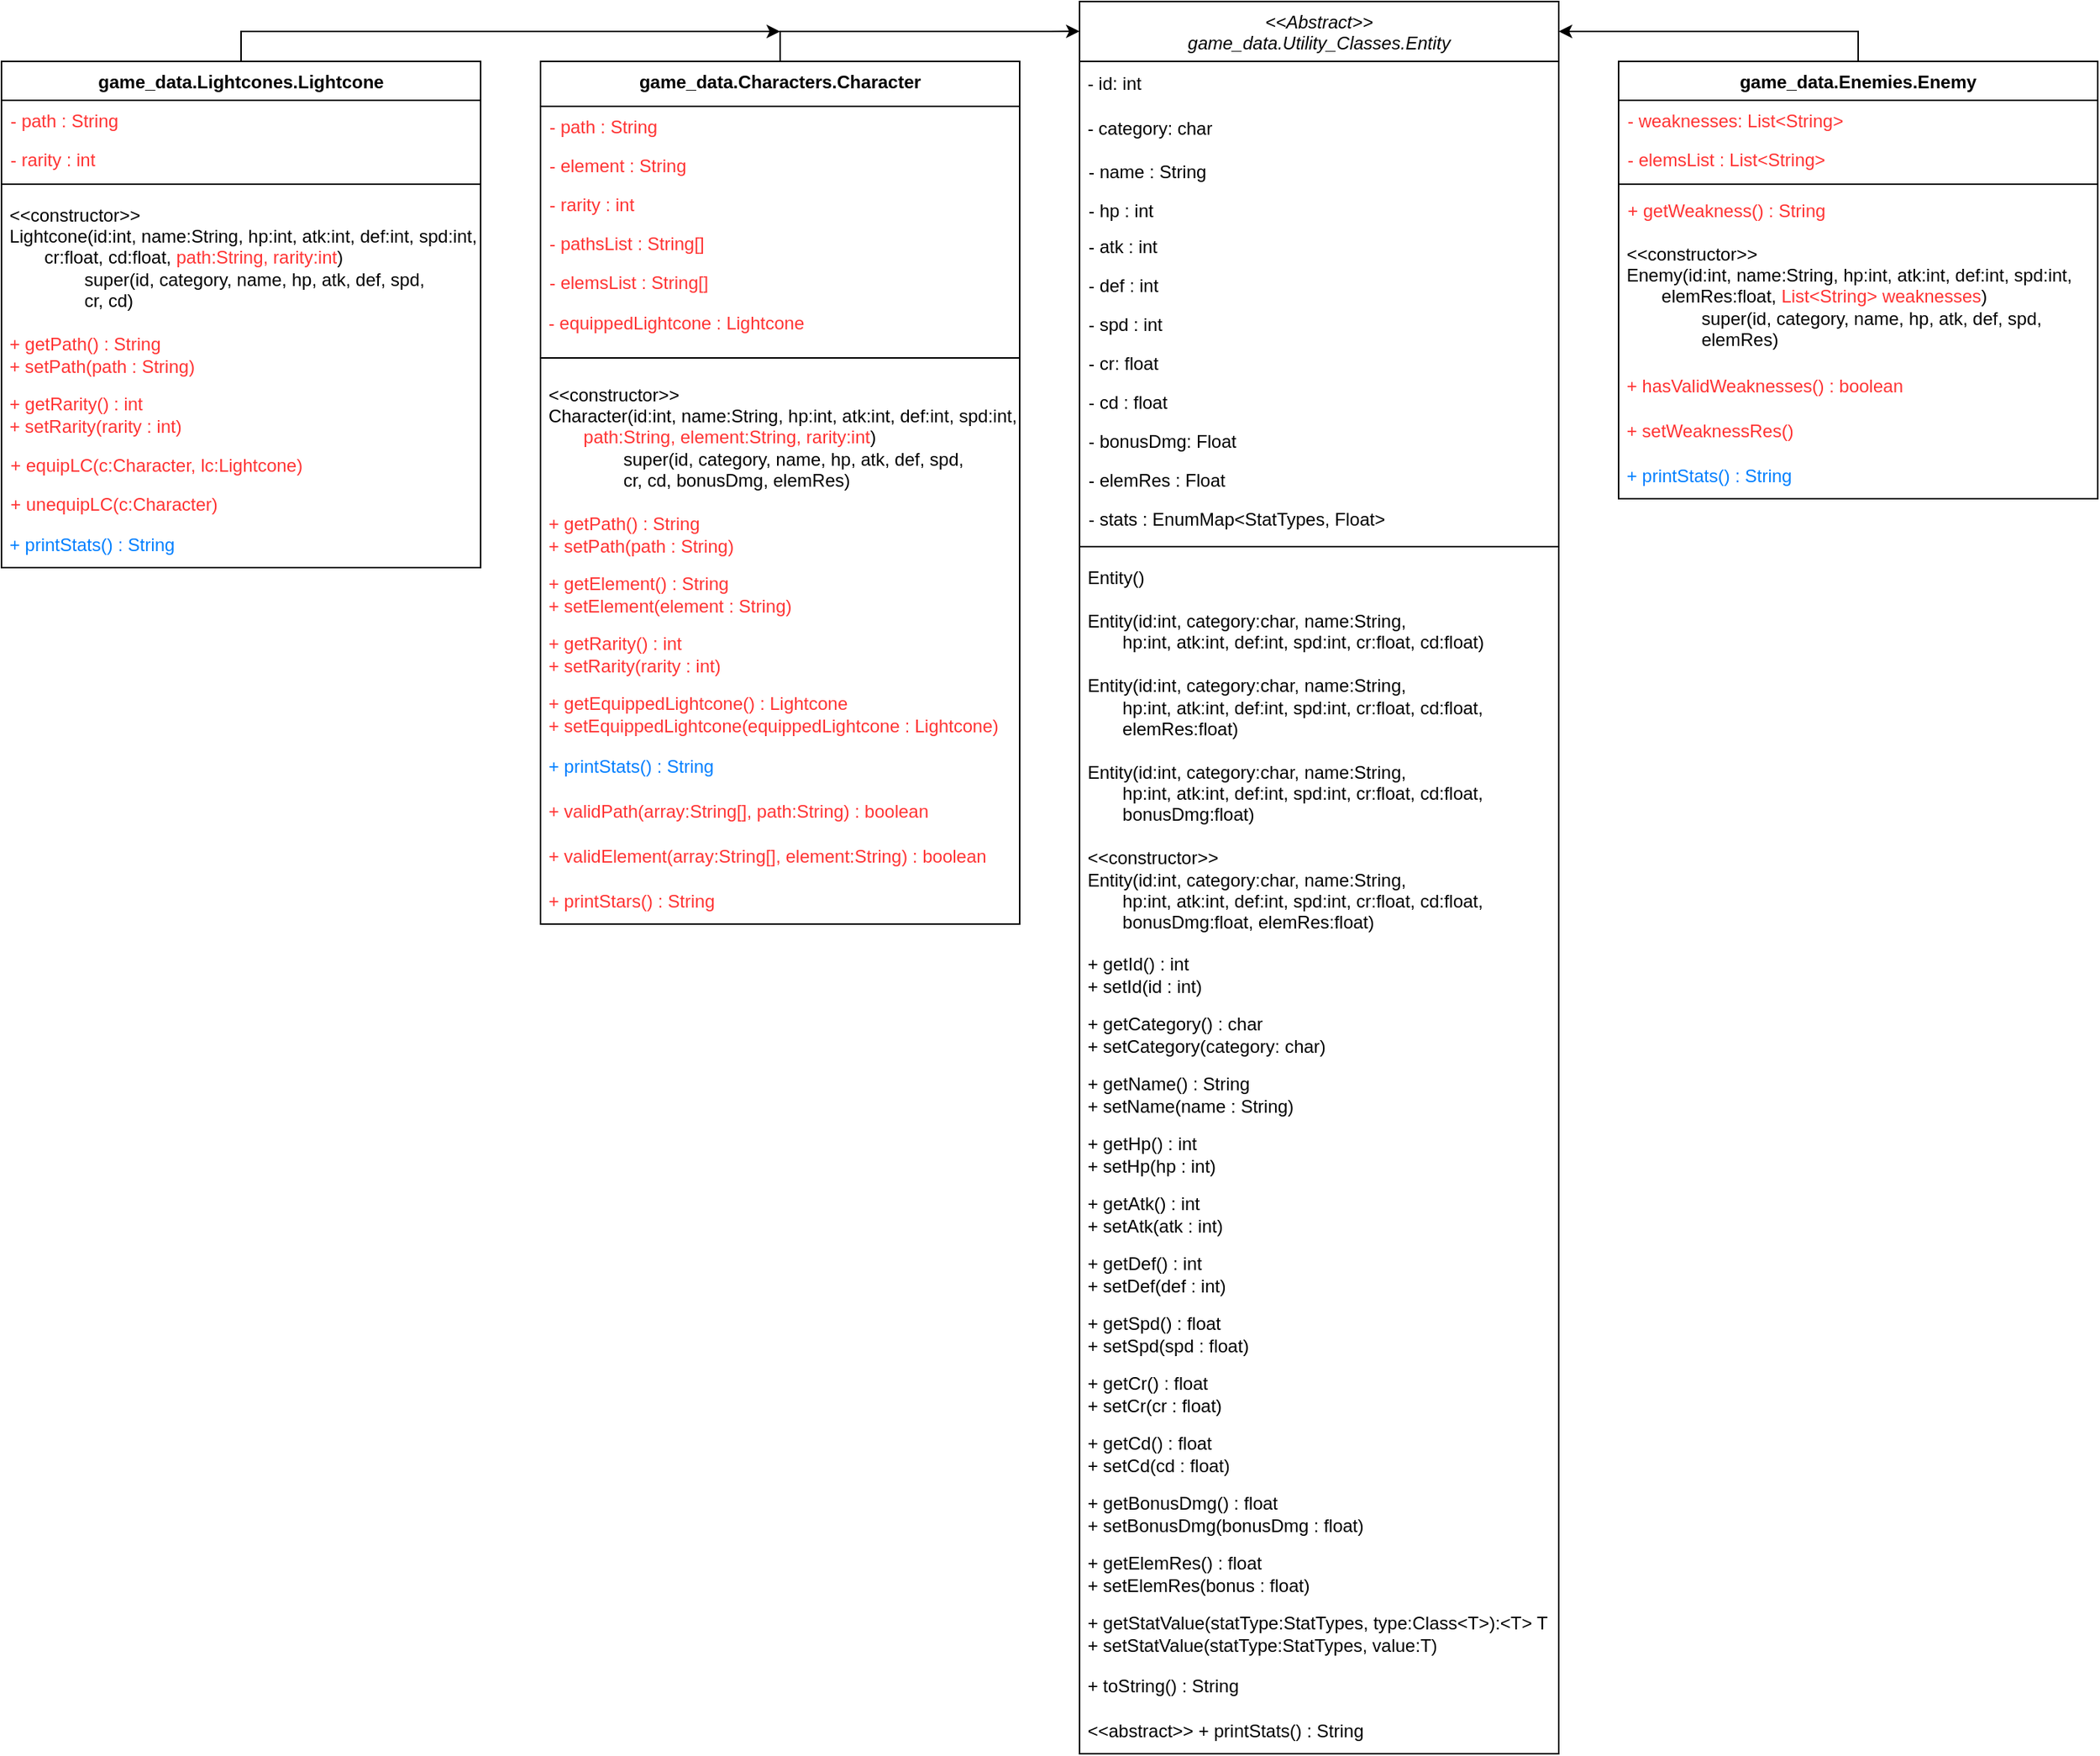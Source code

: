 <mxfile version="26.2.15">
  <diagram id="C5RBs43oDa-KdzZeNtuy" name="Page-1">
    <mxGraphModel dx="2040" dy="730" grid="1" gridSize="10" guides="1" tooltips="1" connect="1" arrows="1" fold="1" page="1" pageScale="1" pageWidth="827" pageHeight="1169" math="0" shadow="0">
      <root>
        <mxCell id="WIyWlLk6GJQsqaUBKTNV-0" />
        <mxCell id="WIyWlLk6GJQsqaUBKTNV-1" parent="WIyWlLk6GJQsqaUBKTNV-0" />
        <mxCell id="zkfFHV4jXpPFQw0GAbJ--0" value="game_data.Characters.Character" style="swimlane;fontStyle=1;align=center;verticalAlign=top;childLayout=stackLayout;horizontal=1;startSize=30;horizontalStack=0;resizeParent=1;resizeLast=0;collapsible=1;marginBottom=0;rounded=0;shadow=0;strokeWidth=1;" parent="WIyWlLk6GJQsqaUBKTNV-1" vertex="1">
          <mxGeometry x="-400" y="60" width="320" height="576" as="geometry">
            <mxRectangle x="80" y="80" width="160" height="26" as="alternateBounds" />
          </mxGeometry>
        </mxCell>
        <mxCell id="zkfFHV4jXpPFQw0GAbJ--2" value="- path : String" style="text;align=left;verticalAlign=top;spacingLeft=4;spacingRight=4;overflow=hidden;rotatable=0;points=[[0,0.5],[1,0.5]];portConstraint=eastwest;rounded=0;shadow=0;html=0;fontColor=#FF3333;" parent="zkfFHV4jXpPFQw0GAbJ--0" vertex="1">
          <mxGeometry y="30" width="320" height="26" as="geometry" />
        </mxCell>
        <mxCell id="zkfFHV4jXpPFQw0GAbJ--3" value="- element : String" style="text;align=left;verticalAlign=top;spacingLeft=4;spacingRight=4;overflow=hidden;rotatable=0;points=[[0,0.5],[1,0.5]];portConstraint=eastwest;rounded=0;shadow=0;html=0;fontColor=#FF3333;" parent="zkfFHV4jXpPFQw0GAbJ--0" vertex="1">
          <mxGeometry y="56" width="320" height="26" as="geometry" />
        </mxCell>
        <mxCell id="rIrFQD8up49Q17pc6L1P-37" value="- rarity : int" style="text;align=left;verticalAlign=top;spacingLeft=4;spacingRight=4;overflow=hidden;rotatable=0;points=[[0,0.5],[1,0.5]];portConstraint=eastwest;rounded=0;shadow=0;html=0;fontColor=#FF3333;" parent="zkfFHV4jXpPFQw0GAbJ--0" vertex="1">
          <mxGeometry y="82" width="320" height="26" as="geometry" />
        </mxCell>
        <mxCell id="sSPfWGD0YcKaJ-HjcmAa-7" value="- pathsList : String[]" style="text;align=left;verticalAlign=top;spacingLeft=4;spacingRight=4;overflow=hidden;rotatable=0;points=[[0,0.5],[1,0.5]];portConstraint=eastwest;rounded=0;shadow=0;html=0;fontColor=#FF3333;" parent="zkfFHV4jXpPFQw0GAbJ--0" vertex="1">
          <mxGeometry y="108" width="320" height="26" as="geometry" />
        </mxCell>
        <mxCell id="sSPfWGD0YcKaJ-HjcmAa-8" value="- elemsList : String[]" style="text;align=left;verticalAlign=top;spacingLeft=4;spacingRight=4;overflow=hidden;rotatable=0;points=[[0,0.5],[1,0.5]];portConstraint=eastwest;rounded=0;shadow=0;html=0;fontColor=#FF3333;" parent="zkfFHV4jXpPFQw0GAbJ--0" vertex="1">
          <mxGeometry y="134" width="320" height="26" as="geometry" />
        </mxCell>
        <mxCell id="sSPfWGD0YcKaJ-HjcmAa-11" value="&amp;nbsp;- equippedLightcone : Lightcone" style="text;html=1;align=left;verticalAlign=middle;resizable=0;points=[];autosize=1;strokeColor=none;fillColor=none;fontColor=#FF3333;" parent="zkfFHV4jXpPFQw0GAbJ--0" vertex="1">
          <mxGeometry y="160" width="320" height="30" as="geometry" />
        </mxCell>
        <mxCell id="zkfFHV4jXpPFQw0GAbJ--4" value="" style="line;html=1;strokeWidth=1;align=left;verticalAlign=middle;spacingTop=-1;spacingLeft=3;spacingRight=3;rotatable=0;labelPosition=right;points=[];portConstraint=eastwest;" parent="zkfFHV4jXpPFQw0GAbJ--0" vertex="1">
          <mxGeometry y="190" width="320" height="16" as="geometry" />
        </mxCell>
        <mxCell id="sSPfWGD0YcKaJ-HjcmAa-6" value="&lt;div&gt;&lt;div style=&quot;--tw-scale-x: 1; --tw-scale-y: 1; --tw-pan-x: ; --tw-pan-y: ; --tw-pinch-zoom: ; --tw-scroll-snap-strictness: proximity; --tw-gradient-from-position: ; --tw-gradient-via-position: ; --tw-gradient-to-position: ; --tw-ordinal: ; --tw-slashed-zero: ; --tw-numeric-figure: ; --tw-numeric-spacing: ; --tw-numeric-fraction: ; --tw-ring-inset: ; --tw-ring-offset-width: 0px; --tw-ring-offset-color: light-dark(#fff, #000000); --tw-ring-color: rgb(59 130 246 / .5); --tw-ring-offset-shadow: 0 0 #0000; --tw-ring-shadow: 0 0 #0000; --tw-shadow: 0 0 #0000; --tw-shadow-colored: 0 0 #0000; --tw-blur: ; --tw-brightness: ; --tw-contrast: ; --tw-grayscale: ; --tw-hue-rotate: ; --tw-invert: ; --tw-saturate: ; --tw-sepia: ; --tw-drop-shadow: ; --tw-backdrop-blur: ; --tw-backdrop-brightness: ; --tw-backdrop-contrast: ; --tw-backdrop-grayscale: ; --tw-backdrop-hue-rotate: ; --tw-backdrop-invert: ; --tw-backdrop-opacity: ; --tw-backdrop-saturate: ; --tw-backdrop-sepia: ;&quot;&gt;&lt;span style=&quot;background-color: transparent; color: light-dark(rgb(0, 0, 0), rgb(255, 255, 255));&quot;&gt;&amp;nbsp;&amp;lt;&amp;lt;constructor&amp;gt;&amp;gt;&amp;nbsp;&lt;/span&gt;&lt;/div&gt;&lt;/div&gt;&lt;div&gt;&amp;nbsp;Character(id:int, name:String,&amp;nbsp;&lt;span style=&quot;background-color: transparent; color: light-dark(rgb(0, 0, 0), rgb(255, 255, 255));&quot;&gt;hp:int, atk:int,&amp;nbsp;&lt;/span&gt;&lt;span style=&quot;background-color: transparent; color: light-dark(rgb(0, 0, 0), rgb(255, 255, 255));&quot;&gt;def:int, spd:int,&lt;/span&gt;&lt;/div&gt;&lt;div&gt;&lt;span style=&quot;background-color: transparent;&quot;&gt;&lt;span style=&quot;color: light-dark(rgb(0, 0, 0), rgb(255, 255, 255)); white-space: pre;&quot;&gt;&#x9;&lt;/span&gt;&lt;font style=&quot;color: light-dark(rgb(255, 51, 51), rgb(255, 255, 255));&quot;&gt;path:String, element:String, rarity:int&lt;/font&gt;&lt;/span&gt;&lt;span style=&quot;background-color: transparent; color: light-dark(rgb(0, 0, 0), rgb(255, 255, 255));&quot;&gt;)&lt;/span&gt;&lt;/div&gt;&lt;div&gt;&lt;span style=&quot;background-color: transparent; color: light-dark(rgb(0, 0, 0), rgb(255, 255, 255));&quot;&gt;&lt;span style=&quot;white-space: pre;&quot;&gt;&#x9;&lt;/span&gt;&lt;span style=&quot;white-space: pre;&quot;&gt;&#x9;&lt;/span&gt;super(id, category, name, hp, atk, def, spd,&lt;br&gt;&lt;/span&gt;&lt;/div&gt;&lt;div&gt;&lt;span style=&quot;background-color: transparent; color: light-dark(rgb(0, 0, 0), rgb(255, 255, 255));&quot;&gt;&lt;span style=&quot;white-space: pre;&quot;&gt;&#x9;&lt;/span&gt;&lt;span style=&quot;white-space: pre;&quot;&gt;&#x9;&lt;/span&gt;cr, cd, bonusDmg, elemRes)&lt;br&gt;&lt;/span&gt;&lt;/div&gt;" style="text;html=1;align=left;verticalAlign=middle;resizable=0;points=[];autosize=1;strokeColor=none;fillColor=none;" parent="zkfFHV4jXpPFQw0GAbJ--0" vertex="1">
          <mxGeometry y="206" width="320" height="90" as="geometry" />
        </mxCell>
        <mxCell id="IKDEtiL__KocLzmM_LxS-23" value="&amp;nbsp;+ getPath() : String&lt;div&gt;&amp;nbsp;+ setPath(path : String)&amp;nbsp;&lt;/div&gt;" style="text;html=1;align=left;verticalAlign=middle;resizable=0;points=[];autosize=1;strokeColor=none;fillColor=none;fontColor=#FF3333;" parent="zkfFHV4jXpPFQw0GAbJ--0" vertex="1">
          <mxGeometry y="296" width="320" height="40" as="geometry" />
        </mxCell>
        <mxCell id="IKDEtiL__KocLzmM_LxS-3" value="&lt;div&gt;&amp;nbsp;+ getElement() : String&lt;/div&gt;&lt;div&gt;&amp;nbsp;+ setElement(element : String)&lt;/div&gt;" style="text;html=1;align=left;verticalAlign=middle;resizable=0;points=[];autosize=1;strokeColor=none;fillColor=none;fontColor=#FF3333;" parent="zkfFHV4jXpPFQw0GAbJ--0" vertex="1">
          <mxGeometry y="336" width="320" height="40" as="geometry" />
        </mxCell>
        <mxCell id="IKDEtiL__KocLzmM_LxS-4" value="&lt;div&gt;&amp;nbsp;+ getRarity() : int&lt;/div&gt;&lt;div style=&quot;&quot;&gt;&amp;nbsp;+ setRarity(rarity : int)&lt;/div&gt;" style="text;html=1;align=left;verticalAlign=middle;resizable=0;points=[];autosize=1;strokeColor=none;fillColor=none;fontColor=#FF3333;" parent="zkfFHV4jXpPFQw0GAbJ--0" vertex="1">
          <mxGeometry y="376" width="320" height="40" as="geometry" />
        </mxCell>
        <mxCell id="sSPfWGD0YcKaJ-HjcmAa-12" value="&amp;nbsp;+ getEquippedLightcone() : Lightcone&lt;div&gt;&amp;nbsp;+ setEquippedLightcone(equippedLightcone : Lightcone)&lt;/div&gt;" style="text;html=1;align=left;verticalAlign=middle;resizable=0;points=[];autosize=1;strokeColor=none;fillColor=none;fontColor=#FF3333;" parent="zkfFHV4jXpPFQw0GAbJ--0" vertex="1">
          <mxGeometry y="416" width="320" height="40" as="geometry" />
        </mxCell>
        <mxCell id="IKDEtiL__KocLzmM_LxS-50" value="&amp;nbsp;+ printStats() : String" style="text;html=1;align=left;verticalAlign=middle;resizable=0;points=[];autosize=1;strokeColor=none;fillColor=none;fontColor=#007FFF;" parent="zkfFHV4jXpPFQw0GAbJ--0" vertex="1">
          <mxGeometry y="456" width="320" height="30" as="geometry" />
        </mxCell>
        <mxCell id="sSPfWGD0YcKaJ-HjcmAa-9" value="&amp;nbsp;+ validPath(array:String[], path:String) : boolean" style="text;html=1;align=left;verticalAlign=middle;resizable=0;points=[];autosize=1;strokeColor=none;fillColor=none;fontColor=#FF3333;" parent="zkfFHV4jXpPFQw0GAbJ--0" vertex="1">
          <mxGeometry y="486" width="320" height="30" as="geometry" />
        </mxCell>
        <mxCell id="sSPfWGD0YcKaJ-HjcmAa-10" value="&amp;nbsp;+ validElement(array:String[], element:String) : boolean" style="text;html=1;align=left;verticalAlign=middle;resizable=0;points=[];autosize=1;strokeColor=none;fillColor=none;fontColor=#FF3333;" parent="zkfFHV4jXpPFQw0GAbJ--0" vertex="1">
          <mxGeometry y="516" width="320" height="30" as="geometry" />
        </mxCell>
        <mxCell id="pjqJLOwYywJV5xiG95e8-0" value="&lt;font style=&quot;color: light-dark(rgb(255, 51, 51), rgb(255, 255, 255));&quot;&gt;&amp;nbsp;+ printStars() : String&lt;/font&gt;" style="text;html=1;align=left;verticalAlign=middle;resizable=0;points=[];autosize=1;strokeColor=none;fillColor=none;fontColor=#007FFF;" vertex="1" parent="zkfFHV4jXpPFQw0GAbJ--0">
          <mxGeometry y="546" width="320" height="30" as="geometry" />
        </mxCell>
        <mxCell id="zkfFHV4jXpPFQw0GAbJ--17" value="&lt;&lt;Abstract&gt;&gt;&#xa;game_data.Utility_Classes.Entity" style="swimlane;fontStyle=2;align=center;verticalAlign=top;childLayout=stackLayout;horizontal=1;startSize=40;horizontalStack=0;resizeParent=1;resizeLast=0;collapsible=1;marginBottom=0;rounded=0;shadow=0;strokeWidth=1;" parent="WIyWlLk6GJQsqaUBKTNV-1" vertex="1">
          <mxGeometry x="-40" y="20" width="320" height="1170" as="geometry">
            <mxRectangle x="320" y="24" width="160" height="26" as="alternateBounds" />
          </mxGeometry>
        </mxCell>
        <mxCell id="r2yA_JhovFoHZwyBCx5l-0" value="&amp;nbsp;- id: int" style="text;html=1;align=left;verticalAlign=middle;resizable=0;points=[];autosize=1;strokeColor=none;fillColor=none;" parent="zkfFHV4jXpPFQw0GAbJ--17" vertex="1">
          <mxGeometry y="40" width="320" height="30" as="geometry" />
        </mxCell>
        <mxCell id="sSPfWGD0YcKaJ-HjcmAa-0" value="&amp;nbsp;- category: char" style="text;html=1;align=left;verticalAlign=middle;resizable=0;points=[];autosize=1;strokeColor=none;fillColor=none;" parent="zkfFHV4jXpPFQw0GAbJ--17" vertex="1">
          <mxGeometry y="70" width="320" height="30" as="geometry" />
        </mxCell>
        <mxCell id="zkfFHV4jXpPFQw0GAbJ--19" value="- name : String" style="text;align=left;verticalAlign=top;spacingLeft=4;spacingRight=4;overflow=hidden;rotatable=0;points=[[0,0.5],[1,0.5]];portConstraint=eastwest;rounded=0;shadow=0;html=0;" parent="zkfFHV4jXpPFQw0GAbJ--17" vertex="1">
          <mxGeometry y="100" width="320" height="26" as="geometry" />
        </mxCell>
        <mxCell id="rIrFQD8up49Q17pc6L1P-38" value="- hp : int" style="text;align=left;verticalAlign=top;spacingLeft=4;spacingRight=4;overflow=hidden;rotatable=0;points=[[0,0.5],[1,0.5]];portConstraint=eastwest;rounded=0;shadow=0;html=0;" parent="zkfFHV4jXpPFQw0GAbJ--17" vertex="1">
          <mxGeometry y="126" width="320" height="24" as="geometry" />
        </mxCell>
        <mxCell id="rIrFQD8up49Q17pc6L1P-39" value="- atk : int" style="text;align=left;verticalAlign=top;spacingLeft=4;spacingRight=4;overflow=hidden;rotatable=0;points=[[0,0.5],[1,0.5]];portConstraint=eastwest;rounded=0;shadow=0;html=0;" parent="zkfFHV4jXpPFQw0GAbJ--17" vertex="1">
          <mxGeometry y="150" width="320" height="26" as="geometry" />
        </mxCell>
        <mxCell id="rIrFQD8up49Q17pc6L1P-40" value="- def : int" style="text;align=left;verticalAlign=top;spacingLeft=4;spacingRight=4;overflow=hidden;rotatable=0;points=[[0,0.5],[1,0.5]];portConstraint=eastwest;rounded=0;shadow=0;html=0;" parent="zkfFHV4jXpPFQw0GAbJ--17" vertex="1">
          <mxGeometry y="176" width="320" height="26" as="geometry" />
        </mxCell>
        <mxCell id="rIrFQD8up49Q17pc6L1P-41" value="- spd : int" style="text;align=left;verticalAlign=top;spacingLeft=4;spacingRight=4;overflow=hidden;rotatable=0;points=[[0,0.5],[1,0.5]];portConstraint=eastwest;rounded=0;shadow=0;html=0;" parent="zkfFHV4jXpPFQw0GAbJ--17" vertex="1">
          <mxGeometry y="202" width="320" height="26" as="geometry" />
        </mxCell>
        <mxCell id="rIrFQD8up49Q17pc6L1P-42" value="- cr: float" style="text;align=left;verticalAlign=top;spacingLeft=4;spacingRight=4;overflow=hidden;rotatable=0;points=[[0,0.5],[1,0.5]];portConstraint=eastwest;rounded=0;shadow=0;html=0;" parent="zkfFHV4jXpPFQw0GAbJ--17" vertex="1">
          <mxGeometry y="228" width="320" height="26" as="geometry" />
        </mxCell>
        <mxCell id="rIrFQD8up49Q17pc6L1P-43" value="- cd : float" style="text;align=left;verticalAlign=top;spacingLeft=4;spacingRight=4;overflow=hidden;rotatable=0;points=[[0,0.5],[1,0.5]];portConstraint=eastwest;rounded=0;shadow=0;html=0;" parent="zkfFHV4jXpPFQw0GAbJ--17" vertex="1">
          <mxGeometry y="254" width="320" height="26" as="geometry" />
        </mxCell>
        <mxCell id="rIrFQD8up49Q17pc6L1P-45" value="- bonusDmg: Float" style="text;align=left;verticalAlign=top;spacingLeft=4;spacingRight=4;overflow=hidden;rotatable=0;points=[[0,0.5],[1,0.5]];portConstraint=eastwest;rounded=0;shadow=0;html=0;" parent="zkfFHV4jXpPFQw0GAbJ--17" vertex="1">
          <mxGeometry y="280" width="320" height="26" as="geometry" />
        </mxCell>
        <mxCell id="rIrFQD8up49Q17pc6L1P-58" value="- elemRes : Float" style="text;align=left;verticalAlign=top;spacingLeft=4;spacingRight=4;overflow=hidden;rotatable=0;points=[[0,0.5],[1,0.5]];portConstraint=eastwest;rounded=0;shadow=0;html=0;" parent="zkfFHV4jXpPFQw0GAbJ--17" vertex="1">
          <mxGeometry y="306" width="320" height="26" as="geometry" />
        </mxCell>
        <mxCell id="sSPfWGD0YcKaJ-HjcmAa-32" value="- stats : EnumMap&lt;StatTypes, Float&gt;" style="text;align=left;verticalAlign=top;spacingLeft=4;spacingRight=4;overflow=hidden;rotatable=0;points=[[0,0.5],[1,0.5]];portConstraint=eastwest;rounded=0;shadow=0;html=0;" parent="zkfFHV4jXpPFQw0GAbJ--17" vertex="1">
          <mxGeometry y="332" width="320" height="26" as="geometry" />
        </mxCell>
        <mxCell id="zkfFHV4jXpPFQw0GAbJ--23" value="" style="line;html=1;strokeWidth=1;align=left;verticalAlign=middle;spacingTop=-1;spacingLeft=3;spacingRight=3;rotatable=0;labelPosition=right;points=[];portConstraint=eastwest;" parent="zkfFHV4jXpPFQw0GAbJ--17" vertex="1">
          <mxGeometry y="358" width="320" height="12" as="geometry" />
        </mxCell>
        <mxCell id="IKDEtiL__KocLzmM_LxS-52" value="&lt;div&gt;&lt;div style=&quot;--tw-scale-x: 1; --tw-scale-y: 1; --tw-pan-x: ; --tw-pan-y: ; --tw-pinch-zoom: ; --tw-scroll-snap-strictness: proximity; --tw-gradient-from-position: ; --tw-gradient-via-position: ; --tw-gradient-to-position: ; --tw-ordinal: ; --tw-slashed-zero: ; --tw-numeric-figure: ; --tw-numeric-spacing: ; --tw-numeric-fraction: ; --tw-ring-inset: ; --tw-ring-offset-width: 0px; --tw-ring-offset-color: light-dark(#fff, #000000); --tw-ring-color: rgb(59 130 246 / .5); --tw-ring-offset-shadow: 0 0 #0000; --tw-ring-shadow: 0 0 #0000; --tw-shadow: 0 0 #0000; --tw-shadow-colored: 0 0 #0000; --tw-blur: ; --tw-brightness: ; --tw-contrast: ; --tw-grayscale: ; --tw-hue-rotate: ; --tw-invert: ; --tw-saturate: ; --tw-sepia: ; --tw-drop-shadow: ; --tw-backdrop-blur: ; --tw-backdrop-brightness: ; --tw-backdrop-contrast: ; --tw-backdrop-grayscale: ; --tw-backdrop-hue-rotate: ; --tw-backdrop-invert: ; --tw-backdrop-opacity: ; --tw-backdrop-saturate: ; --tw-backdrop-sepia: ;&quot;&gt;&amp;nbsp;Entity()&lt;/div&gt;&lt;div style=&quot;--tw-scale-x: 1; --tw-scale-y: 1; --tw-pan-x: ; --tw-pan-y: ; --tw-pinch-zoom: ; --tw-scroll-snap-strictness: proximity; --tw-gradient-from-position: ; --tw-gradient-via-position: ; --tw-gradient-to-position: ; --tw-ordinal: ; --tw-slashed-zero: ; --tw-numeric-figure: ; --tw-numeric-spacing: ; --tw-numeric-fraction: ; --tw-ring-inset: ; --tw-ring-offset-width: 0px; --tw-ring-offset-color: light-dark(#fff, #000000); --tw-ring-color: rgb(59 130 246 / .5); --tw-ring-offset-shadow: 0 0 #0000; --tw-ring-shadow: 0 0 #0000; --tw-shadow: 0 0 #0000; --tw-shadow-colored: 0 0 #0000; --tw-blur: ; --tw-brightness: ; --tw-contrast: ; --tw-grayscale: ; --tw-hue-rotate: ; --tw-invert: ; --tw-saturate: ; --tw-sepia: ; --tw-drop-shadow: ; --tw-backdrop-blur: ; --tw-backdrop-brightness: ; --tw-backdrop-contrast: ; --tw-backdrop-grayscale: ; --tw-backdrop-hue-rotate: ; --tw-backdrop-invert: ; --tw-backdrop-opacity: ; --tw-backdrop-saturate: ; --tw-backdrop-sepia: ;&quot;&gt;&lt;br&gt;&lt;/div&gt;&lt;div style=&quot;--tw-scale-x: 1; --tw-scale-y: 1; --tw-pan-x: ; --tw-pan-y: ; --tw-pinch-zoom: ; --tw-scroll-snap-strictness: proximity; --tw-gradient-from-position: ; --tw-gradient-via-position: ; --tw-gradient-to-position: ; --tw-ordinal: ; --tw-slashed-zero: ; --tw-numeric-figure: ; --tw-numeric-spacing: ; --tw-numeric-fraction: ; --tw-ring-inset: ; --tw-ring-offset-width: 0px; --tw-ring-offset-color: light-dark(#fff, #000000); --tw-ring-color: rgb(59 130 246 / .5); --tw-ring-offset-shadow: 0 0 #0000; --tw-ring-shadow: 0 0 #0000; --tw-shadow: 0 0 #0000; --tw-shadow-colored: 0 0 #0000; --tw-blur: ; --tw-brightness: ; --tw-contrast: ; --tw-grayscale: ; --tw-hue-rotate: ; --tw-invert: ; --tw-saturate: ; --tw-sepia: ; --tw-drop-shadow: ; --tw-backdrop-blur: ; --tw-backdrop-brightness: ; --tw-backdrop-contrast: ; --tw-backdrop-grayscale: ; --tw-backdrop-hue-rotate: ; --tw-backdrop-invert: ; --tw-backdrop-opacity: ; --tw-backdrop-saturate: ; --tw-backdrop-sepia: ;&quot;&gt;&amp;nbsp;Entity(id:int, category:char, name:String,&lt;/div&gt;&lt;div style=&quot;--tw-scale-x: 1; --tw-scale-y: 1; --tw-pan-x: ; --tw-pan-y: ; --tw-pinch-zoom: ; --tw-scroll-snap-strictness: proximity; --tw-gradient-from-position: ; --tw-gradient-via-position: ; --tw-gradient-to-position: ; --tw-ordinal: ; --tw-slashed-zero: ; --tw-numeric-figure: ; --tw-numeric-spacing: ; --tw-numeric-fraction: ; --tw-ring-inset: ; --tw-ring-offset-width: 0px; --tw-ring-offset-color: light-dark(#fff, #000000); --tw-ring-color: rgb(59 130 246 / .5); --tw-ring-offset-shadow: 0 0 #0000; --tw-ring-shadow: 0 0 #0000; --tw-shadow: 0 0 #0000; --tw-shadow-colored: 0 0 #0000; --tw-blur: ; --tw-brightness: ; --tw-contrast: ; --tw-grayscale: ; --tw-hue-rotate: ; --tw-invert: ; --tw-saturate: ; --tw-sepia: ; --tw-drop-shadow: ; --tw-backdrop-blur: ; --tw-backdrop-brightness: ; --tw-backdrop-contrast: ; --tw-backdrop-grayscale: ; --tw-backdrop-hue-rotate: ; --tw-backdrop-invert: ; --tw-backdrop-opacity: ; --tw-backdrop-saturate: ; --tw-backdrop-sepia: ;&quot;&gt;&lt;span style=&quot;background-color: transparent; color: light-dark(rgb(0, 0, 0), rgb(255, 255, 255)); --tw-scale-x: 1; --tw-scale-y: 1; --tw-pan-x: ; --tw-pan-y: ; --tw-pinch-zoom: ; --tw-scroll-snap-strictness: proximity; --tw-gradient-from-position: ; --tw-gradient-via-position: ; --tw-gradient-to-position: ; --tw-ordinal: ; --tw-slashed-zero: ; --tw-numeric-figure: ; --tw-numeric-spacing: ; --tw-numeric-fraction: ; --tw-ring-inset: ; --tw-ring-offset-width: 0px; --tw-ring-offset-color: light-dark(#fff, #000000); --tw-ring-color: rgb(59 130 246 / .5); --tw-ring-offset-shadow: 0 0 #0000; --tw-ring-shadow: 0 0 #0000; --tw-shadow: 0 0 #0000; --tw-shadow-colored: 0 0 #0000; --tw-blur: ; --tw-brightness: ; --tw-contrast: ; --tw-grayscale: ; --tw-hue-rotate: ; --tw-invert: ; --tw-saturate: ; --tw-sepia: ; --tw-drop-shadow: ; --tw-backdrop-blur: ; --tw-backdrop-brightness: ; --tw-backdrop-contrast: ; --tw-backdrop-grayscale: ; --tw-backdrop-hue-rotate: ; --tw-backdrop-invert: ; --tw-backdrop-opacity: ; --tw-backdrop-saturate: ; --tw-backdrop-sepia: ;&quot;&gt;&lt;span style=&quot;white-space: pre;&quot;&gt;&#x9;&lt;/span&gt;hp:int, atk:int,&amp;nbsp;&lt;/span&gt;&lt;span style=&quot;background-color: transparent; color: light-dark(rgb(0, 0, 0), rgb(255, 255, 255)); --tw-scale-x: 1; --tw-scale-y: 1; --tw-pan-x: ; --tw-pan-y: ; --tw-pinch-zoom: ; --tw-scroll-snap-strictness: proximity; --tw-gradient-from-position: ; --tw-gradient-via-position: ; --tw-gradient-to-position: ; --tw-ordinal: ; --tw-slashed-zero: ; --tw-numeric-figure: ; --tw-numeric-spacing: ; --tw-numeric-fraction: ; --tw-ring-inset: ; --tw-ring-offset-width: 0px; --tw-ring-offset-color: light-dark(#fff, #000000); --tw-ring-color: rgb(59 130 246 / .5); --tw-ring-offset-shadow: 0 0 #0000; --tw-ring-shadow: 0 0 #0000; --tw-shadow: 0 0 #0000; --tw-shadow-colored: 0 0 #0000; --tw-blur: ; --tw-brightness: ; --tw-contrast: ; --tw-grayscale: ; --tw-hue-rotate: ; --tw-invert: ; --tw-saturate: ; --tw-sepia: ; --tw-drop-shadow: ; --tw-backdrop-blur: ; --tw-backdrop-brightness: ; --tw-backdrop-contrast: ; --tw-backdrop-grayscale: ; --tw-backdrop-hue-rotate: ; --tw-backdrop-invert: ; --tw-backdrop-opacity: ; --tw-backdrop-saturate: ; --tw-backdrop-sepia: ;&quot;&gt;def:int, spd:int, cr:float, cd:float&lt;/span&gt;&lt;span style=&quot;background-color: transparent; color: light-dark(rgb(0, 0, 0), rgb(255, 255, 255));&quot;&gt;)&lt;/span&gt;&lt;/div&gt;&lt;div style=&quot;--tw-scale-x: 1; --tw-scale-y: 1; --tw-pan-x: ; --tw-pan-y: ; --tw-pinch-zoom: ; --tw-scroll-snap-strictness: proximity; --tw-gradient-from-position: ; --tw-gradient-via-position: ; --tw-gradient-to-position: ; --tw-ordinal: ; --tw-slashed-zero: ; --tw-numeric-figure: ; --tw-numeric-spacing: ; --tw-numeric-fraction: ; --tw-ring-inset: ; --tw-ring-offset-width: 0px; --tw-ring-offset-color: light-dark(#fff, #000000); --tw-ring-color: rgb(59 130 246 / .5); --tw-ring-offset-shadow: 0 0 #0000; --tw-ring-shadow: 0 0 #0000; --tw-shadow: 0 0 #0000; --tw-shadow-colored: 0 0 #0000; --tw-blur: ; --tw-brightness: ; --tw-contrast: ; --tw-grayscale: ; --tw-hue-rotate: ; --tw-invert: ; --tw-saturate: ; --tw-sepia: ; --tw-drop-shadow: ; --tw-backdrop-blur: ; --tw-backdrop-brightness: ; --tw-backdrop-contrast: ; --tw-backdrop-grayscale: ; --tw-backdrop-hue-rotate: ; --tw-backdrop-invert: ; --tw-backdrop-opacity: ; --tw-backdrop-saturate: ; --tw-backdrop-sepia: ;&quot;&gt;&lt;br&gt;&lt;/div&gt;&lt;div style=&quot;--tw-scale-x: 1; --tw-scale-y: 1; --tw-pan-x: ; --tw-pan-y: ; --tw-pinch-zoom: ; --tw-scroll-snap-strictness: proximity; --tw-gradient-from-position: ; --tw-gradient-via-position: ; --tw-gradient-to-position: ; --tw-ordinal: ; --tw-slashed-zero: ; --tw-numeric-figure: ; --tw-numeric-spacing: ; --tw-numeric-fraction: ; --tw-ring-inset: ; --tw-ring-offset-width: 0px; --tw-ring-offset-color: light-dark(#fff, #000000); --tw-ring-color: rgb(59 130 246 / .5); --tw-ring-offset-shadow: 0 0 #0000; --tw-ring-shadow: 0 0 #0000; --tw-shadow: 0 0 #0000; --tw-shadow-colored: 0 0 #0000; --tw-blur: ; --tw-brightness: ; --tw-contrast: ; --tw-grayscale: ; --tw-hue-rotate: ; --tw-invert: ; --tw-saturate: ; --tw-sepia: ; --tw-drop-shadow: ; --tw-backdrop-blur: ; --tw-backdrop-brightness: ; --tw-backdrop-contrast: ; --tw-backdrop-grayscale: ; --tw-backdrop-hue-rotate: ; --tw-backdrop-invert: ; --tw-backdrop-opacity: ; --tw-backdrop-saturate: ; --tw-backdrop-sepia: ;&quot;&gt;&amp;nbsp;Entity(id:int, category:char, name:String,&lt;/div&gt;&lt;div style=&quot;--tw-scale-x: 1; --tw-scale-y: 1; --tw-pan-x: ; --tw-pan-y: ; --tw-pinch-zoom: ; --tw-scroll-snap-strictness: proximity; --tw-gradient-from-position: ; --tw-gradient-via-position: ; --tw-gradient-to-position: ; --tw-ordinal: ; --tw-slashed-zero: ; --tw-numeric-figure: ; --tw-numeric-spacing: ; --tw-numeric-fraction: ; --tw-ring-inset: ; --tw-ring-offset-width: 0px; --tw-ring-offset-color: light-dark(#fff, #000000); --tw-ring-color: rgb(59 130 246 / .5); --tw-ring-offset-shadow: 0 0 #0000; --tw-ring-shadow: 0 0 #0000; --tw-shadow: 0 0 #0000; --tw-shadow-colored: 0 0 #0000; --tw-blur: ; --tw-brightness: ; --tw-contrast: ; --tw-grayscale: ; --tw-hue-rotate: ; --tw-invert: ; --tw-saturate: ; --tw-sepia: ; --tw-drop-shadow: ; --tw-backdrop-blur: ; --tw-backdrop-brightness: ; --tw-backdrop-contrast: ; --tw-backdrop-grayscale: ; --tw-backdrop-hue-rotate: ; --tw-backdrop-invert: ; --tw-backdrop-opacity: ; --tw-backdrop-saturate: ; --tw-backdrop-sepia: ;&quot;&gt;&lt;span style=&quot;--tw-scale-x: 1; --tw-scale-y: 1; --tw-pan-x: ; --tw-pan-y: ; --tw-pinch-zoom: ; --tw-scroll-snap-strictness: proximity; --tw-gradient-from-position: ; --tw-gradient-via-position: ; --tw-gradient-to-position: ; --tw-ordinal: ; --tw-slashed-zero: ; --tw-numeric-figure: ; --tw-numeric-spacing: ; --tw-numeric-fraction: ; --tw-ring-inset: ; --tw-ring-offset-width: 0px; --tw-ring-offset-color: light-dark(#fff, #000000); --tw-ring-color: rgb(59 130 246 / .5); --tw-ring-offset-shadow: 0 0 #0000; --tw-ring-shadow: 0 0 #0000; --tw-shadow: 0 0 #0000; --tw-shadow-colored: 0 0 #0000; --tw-blur: ; --tw-brightness: ; --tw-contrast: ; --tw-grayscale: ; --tw-hue-rotate: ; --tw-invert: ; --tw-saturate: ; --tw-sepia: ; --tw-drop-shadow: ; --tw-backdrop-blur: ; --tw-backdrop-brightness: ; --tw-backdrop-contrast: ; --tw-backdrop-grayscale: ; --tw-backdrop-hue-rotate: ; --tw-backdrop-invert: ; --tw-backdrop-opacity: ; --tw-backdrop-saturate: ; --tw-backdrop-sepia: ; background-color: transparent; color: light-dark(rgb(0, 0, 0), rgb(255, 255, 255));&quot;&gt;&lt;span style=&quot;--tw-scale-x: 1; --tw-scale-y: 1; --tw-pan-x: ; --tw-pan-y: ; --tw-pinch-zoom: ; --tw-scroll-snap-strictness: proximity; --tw-gradient-from-position: ; --tw-gradient-via-position: ; --tw-gradient-to-position: ; --tw-ordinal: ; --tw-slashed-zero: ; --tw-numeric-figure: ; --tw-numeric-spacing: ; --tw-numeric-fraction: ; --tw-ring-inset: ; --tw-ring-offset-width: 0px; --tw-ring-offset-color: light-dark(#fff, #000000); --tw-ring-color: rgb(59 130 246 / .5); --tw-ring-offset-shadow: 0 0 #0000; --tw-ring-shadow: 0 0 #0000; --tw-shadow: 0 0 #0000; --tw-shadow-colored: 0 0 #0000; --tw-blur: ; --tw-brightness: ; --tw-contrast: ; --tw-grayscale: ; --tw-hue-rotate: ; --tw-invert: ; --tw-saturate: ; --tw-sepia: ; --tw-drop-shadow: ; --tw-backdrop-blur: ; --tw-backdrop-brightness: ; --tw-backdrop-contrast: ; --tw-backdrop-grayscale: ; --tw-backdrop-hue-rotate: ; --tw-backdrop-invert: ; --tw-backdrop-opacity: ; --tw-backdrop-saturate: ; --tw-backdrop-sepia: ; white-space-collapse: preserve;&quot;&gt;&#x9;&lt;/span&gt;hp:int, atk:int,&amp;nbsp;&lt;/span&gt;&lt;span style=&quot;--tw-scale-x: 1; --tw-scale-y: 1; --tw-pan-x: ; --tw-pan-y: ; --tw-pinch-zoom: ; --tw-scroll-snap-strictness: proximity; --tw-gradient-from-position: ; --tw-gradient-via-position: ; --tw-gradient-to-position: ; --tw-ordinal: ; --tw-slashed-zero: ; --tw-numeric-figure: ; --tw-numeric-spacing: ; --tw-numeric-fraction: ; --tw-ring-inset: ; --tw-ring-offset-width: 0px; --tw-ring-offset-color: light-dark(#fff, #000000); --tw-ring-color: rgb(59 130 246 / .5); --tw-ring-offset-shadow: 0 0 #0000; --tw-ring-shadow: 0 0 #0000; --tw-shadow: 0 0 #0000; --tw-shadow-colored: 0 0 #0000; --tw-blur: ; --tw-brightness: ; --tw-contrast: ; --tw-grayscale: ; --tw-hue-rotate: ; --tw-invert: ; --tw-saturate: ; --tw-sepia: ; --tw-drop-shadow: ; --tw-backdrop-blur: ; --tw-backdrop-brightness: ; --tw-backdrop-contrast: ; --tw-backdrop-grayscale: ; --tw-backdrop-hue-rotate: ; --tw-backdrop-invert: ; --tw-backdrop-opacity: ; --tw-backdrop-saturate: ; --tw-backdrop-sepia: ; background-color: transparent; color: light-dark(rgb(0, 0, 0), rgb(255, 255, 255));&quot;&gt;def:int, spd:int, cr:float, cd:float,&amp;nbsp;&lt;/span&gt;&lt;/div&gt;&lt;div style=&quot;--tw-scale-x: 1; --tw-scale-y: 1; --tw-pan-x: ; --tw-pan-y: ; --tw-pinch-zoom: ; --tw-scroll-snap-strictness: proximity; --tw-gradient-from-position: ; --tw-gradient-via-position: ; --tw-gradient-to-position: ; --tw-ordinal: ; --tw-slashed-zero: ; --tw-numeric-figure: ; --tw-numeric-spacing: ; --tw-numeric-fraction: ; --tw-ring-inset: ; --tw-ring-offset-width: 0px; --tw-ring-offset-color: light-dark(#fff, #000000); --tw-ring-color: rgb(59 130 246 / .5); --tw-ring-offset-shadow: 0 0 #0000; --tw-ring-shadow: 0 0 #0000; --tw-shadow: 0 0 #0000; --tw-shadow-colored: 0 0 #0000; --tw-blur: ; --tw-brightness: ; --tw-contrast: ; --tw-grayscale: ; --tw-hue-rotate: ; --tw-invert: ; --tw-saturate: ; --tw-sepia: ; --tw-drop-shadow: ; --tw-backdrop-blur: ; --tw-backdrop-brightness: ; --tw-backdrop-contrast: ; --tw-backdrop-grayscale: ; --tw-backdrop-hue-rotate: ; --tw-backdrop-invert: ; --tw-backdrop-opacity: ; --tw-backdrop-saturate: ; --tw-backdrop-sepia: ;&quot;&gt;&lt;span style=&quot;--tw-scale-x: 1; --tw-scale-y: 1; --tw-pan-x: ; --tw-pan-y: ; --tw-pinch-zoom: ; --tw-scroll-snap-strictness: proximity; --tw-gradient-from-position: ; --tw-gradient-via-position: ; --tw-gradient-to-position: ; --tw-ordinal: ; --tw-slashed-zero: ; --tw-numeric-figure: ; --tw-numeric-spacing: ; --tw-numeric-fraction: ; --tw-ring-inset: ; --tw-ring-offset-width: 0px; --tw-ring-offset-color: light-dark(#fff, #000000); --tw-ring-color: rgb(59 130 246 / .5); --tw-ring-offset-shadow: 0 0 #0000; --tw-ring-shadow: 0 0 #0000; --tw-shadow: 0 0 #0000; --tw-shadow-colored: 0 0 #0000; --tw-blur: ; --tw-brightness: ; --tw-contrast: ; --tw-grayscale: ; --tw-hue-rotate: ; --tw-invert: ; --tw-saturate: ; --tw-sepia: ; --tw-drop-shadow: ; --tw-backdrop-blur: ; --tw-backdrop-brightness: ; --tw-backdrop-contrast: ; --tw-backdrop-grayscale: ; --tw-backdrop-hue-rotate: ; --tw-backdrop-invert: ; --tw-backdrop-opacity: ; --tw-backdrop-saturate: ; --tw-backdrop-sepia: ; background-color: transparent; color: light-dark(rgb(0, 0, 0), rgb(255, 255, 255));&quot;&gt;&lt;span style=&quot;--tw-scale-x: 1; --tw-scale-y: 1; --tw-pan-x: ; --tw-pan-y: ; --tw-pinch-zoom: ; --tw-scroll-snap-strictness: proximity; --tw-gradient-from-position: ; --tw-gradient-via-position: ; --tw-gradient-to-position: ; --tw-ordinal: ; --tw-slashed-zero: ; --tw-numeric-figure: ; --tw-numeric-spacing: ; --tw-numeric-fraction: ; --tw-ring-inset: ; --tw-ring-offset-width: 0px; --tw-ring-offset-color: light-dark(#fff, #000000); --tw-ring-color: rgb(59 130 246 / .5); --tw-ring-offset-shadow: 0 0 #0000; --tw-ring-shadow: 0 0 #0000; --tw-shadow: 0 0 #0000; --tw-shadow-colored: 0 0 #0000; --tw-blur: ; --tw-brightness: ; --tw-contrast: ; --tw-grayscale: ; --tw-hue-rotate: ; --tw-invert: ; --tw-saturate: ; --tw-sepia: ; --tw-drop-shadow: ; --tw-backdrop-blur: ; --tw-backdrop-brightness: ; --tw-backdrop-contrast: ; --tw-backdrop-grayscale: ; --tw-backdrop-hue-rotate: ; --tw-backdrop-invert: ; --tw-backdrop-opacity: ; --tw-backdrop-saturate: ; --tw-backdrop-sepia: ; white-space-collapse: preserve;&quot;&gt;&#x9;&lt;/span&gt;elemRes:float)&lt;/span&gt;&lt;/div&gt;&lt;/div&gt;&lt;div style=&quot;--tw-scale-x: 1; --tw-scale-y: 1; --tw-pan-x: ; --tw-pan-y: ; --tw-pinch-zoom: ; --tw-scroll-snap-strictness: proximity; --tw-gradient-from-position: ; --tw-gradient-via-position: ; --tw-gradient-to-position: ; --tw-ordinal: ; --tw-slashed-zero: ; --tw-numeric-figure: ; --tw-numeric-spacing: ; --tw-numeric-fraction: ; --tw-ring-inset: ; --tw-ring-offset-width: 0px; --tw-ring-offset-color: light-dark(#fff, #000000); --tw-ring-color: rgb(59 130 246 / .5); --tw-ring-offset-shadow: 0 0 #0000; --tw-ring-shadow: 0 0 #0000; --tw-shadow: 0 0 #0000; --tw-shadow-colored: 0 0 #0000; --tw-blur: ; --tw-brightness: ; --tw-contrast: ; --tw-grayscale: ; --tw-hue-rotate: ; --tw-invert: ; --tw-saturate: ; --tw-sepia: ; --tw-drop-shadow: ; --tw-backdrop-blur: ; --tw-backdrop-brightness: ; --tw-backdrop-contrast: ; --tw-backdrop-grayscale: ; --tw-backdrop-hue-rotate: ; --tw-backdrop-invert: ; --tw-backdrop-opacity: ; --tw-backdrop-saturate: ; --tw-backdrop-sepia: ;&quot;&gt;&lt;span style=&quot;--tw-scale-x: 1; --tw-scale-y: 1; --tw-pan-x: ; --tw-pan-y: ; --tw-pinch-zoom: ; --tw-scroll-snap-strictness: proximity; --tw-gradient-from-position: ; --tw-gradient-via-position: ; --tw-gradient-to-position: ; --tw-ordinal: ; --tw-slashed-zero: ; --tw-numeric-figure: ; --tw-numeric-spacing: ; --tw-numeric-fraction: ; --tw-ring-inset: ; --tw-ring-offset-width: 0px; --tw-ring-offset-color: light-dark(#fff, #000000); --tw-ring-color: rgb(59 130 246 / .5); --tw-ring-offset-shadow: 0 0 #0000; --tw-ring-shadow: 0 0 #0000; --tw-shadow: 0 0 #0000; --tw-shadow-colored: 0 0 #0000; --tw-blur: ; --tw-brightness: ; --tw-contrast: ; --tw-grayscale: ; --tw-hue-rotate: ; --tw-invert: ; --tw-saturate: ; --tw-sepia: ; --tw-drop-shadow: ; --tw-backdrop-blur: ; --tw-backdrop-brightness: ; --tw-backdrop-contrast: ; --tw-backdrop-grayscale: ; --tw-backdrop-hue-rotate: ; --tw-backdrop-invert: ; --tw-backdrop-opacity: ; --tw-backdrop-saturate: ; --tw-backdrop-sepia: ; background-color: transparent; color: light-dark(rgb(0, 0, 0), rgb(255, 255, 255));&quot;&gt;&lt;br&gt;&lt;/span&gt;&lt;/div&gt;&lt;div&gt;&lt;span style=&quot;background-color: transparent; color: light-dark(rgb(0, 0, 0), rgb(255, 255, 255));&quot;&gt;&amp;nbsp;Entity(id:int, category:char, name:String,&lt;/span&gt;&lt;/div&gt;&lt;div style=&quot;--tw-scale-x: 1; --tw-scale-y: 1; --tw-pan-x: ; --tw-pan-y: ; --tw-pinch-zoom: ; --tw-scroll-snap-strictness: proximity; --tw-gradient-from-position: ; --tw-gradient-via-position: ; --tw-gradient-to-position: ; --tw-ordinal: ; --tw-slashed-zero: ; --tw-numeric-figure: ; --tw-numeric-spacing: ; --tw-numeric-fraction: ; --tw-ring-inset: ; --tw-ring-offset-width: 0px; --tw-ring-offset-color: light-dark(#fff, #000000); --tw-ring-color: rgb(59 130 246 / .5); --tw-ring-offset-shadow: 0 0 #0000; --tw-ring-shadow: 0 0 #0000; --tw-shadow: 0 0 #0000; --tw-shadow-colored: 0 0 #0000; --tw-blur: ; --tw-brightness: ; --tw-contrast: ; --tw-grayscale: ; --tw-hue-rotate: ; --tw-invert: ; --tw-saturate: ; --tw-sepia: ; --tw-drop-shadow: ; --tw-backdrop-blur: ; --tw-backdrop-brightness: ; --tw-backdrop-contrast: ; --tw-backdrop-grayscale: ; --tw-backdrop-hue-rotate: ; --tw-backdrop-invert: ; --tw-backdrop-opacity: ; --tw-backdrop-saturate: ; --tw-backdrop-sepia: ;&quot;&gt;&lt;span style=&quot;--tw-scale-x: 1; --tw-scale-y: 1; --tw-pan-x: ; --tw-pan-y: ; --tw-pinch-zoom: ; --tw-scroll-snap-strictness: proximity; --tw-gradient-from-position: ; --tw-gradient-via-position: ; --tw-gradient-to-position: ; --tw-ordinal: ; --tw-slashed-zero: ; --tw-numeric-figure: ; --tw-numeric-spacing: ; --tw-numeric-fraction: ; --tw-ring-inset: ; --tw-ring-offset-width: 0px; --tw-ring-offset-color: light-dark(#fff, #000000); --tw-ring-color: rgb(59 130 246 / .5); --tw-ring-offset-shadow: 0 0 #0000; --tw-ring-shadow: 0 0 #0000; --tw-shadow: 0 0 #0000; --tw-shadow-colored: 0 0 #0000; --tw-blur: ; --tw-brightness: ; --tw-contrast: ; --tw-grayscale: ; --tw-hue-rotate: ; --tw-invert: ; --tw-saturate: ; --tw-sepia: ; --tw-drop-shadow: ; --tw-backdrop-blur: ; --tw-backdrop-brightness: ; --tw-backdrop-contrast: ; --tw-backdrop-grayscale: ; --tw-backdrop-hue-rotate: ; --tw-backdrop-invert: ; --tw-backdrop-opacity: ; --tw-backdrop-saturate: ; --tw-backdrop-sepia: ; background-color: transparent; color: light-dark(rgb(0, 0, 0), rgb(255, 255, 255));&quot;&gt;&lt;span style=&quot;--tw-scale-x: 1; --tw-scale-y: 1; --tw-pan-x: ; --tw-pan-y: ; --tw-pinch-zoom: ; --tw-scroll-snap-strictness: proximity; --tw-gradient-from-position: ; --tw-gradient-via-position: ; --tw-gradient-to-position: ; --tw-ordinal: ; --tw-slashed-zero: ; --tw-numeric-figure: ; --tw-numeric-spacing: ; --tw-numeric-fraction: ; --tw-ring-inset: ; --tw-ring-offset-width: 0px; --tw-ring-offset-color: light-dark(#fff, #000000); --tw-ring-color: rgb(59 130 246 / .5); --tw-ring-offset-shadow: 0 0 #0000; --tw-ring-shadow: 0 0 #0000; --tw-shadow: 0 0 #0000; --tw-shadow-colored: 0 0 #0000; --tw-blur: ; --tw-brightness: ; --tw-contrast: ; --tw-grayscale: ; --tw-hue-rotate: ; --tw-invert: ; --tw-saturate: ; --tw-sepia: ; --tw-drop-shadow: ; --tw-backdrop-blur: ; --tw-backdrop-brightness: ; --tw-backdrop-contrast: ; --tw-backdrop-grayscale: ; --tw-backdrop-hue-rotate: ; --tw-backdrop-invert: ; --tw-backdrop-opacity: ; --tw-backdrop-saturate: ; --tw-backdrop-sepia: ; white-space-collapse: preserve;&quot;&gt;&#x9;&lt;/span&gt;hp:int, atk:int,&amp;nbsp;&lt;/span&gt;&lt;span style=&quot;--tw-scale-x: 1; --tw-scale-y: 1; --tw-pan-x: ; --tw-pan-y: ; --tw-pinch-zoom: ; --tw-scroll-snap-strictness: proximity; --tw-gradient-from-position: ; --tw-gradient-via-position: ; --tw-gradient-to-position: ; --tw-ordinal: ; --tw-slashed-zero: ; --tw-numeric-figure: ; --tw-numeric-spacing: ; --tw-numeric-fraction: ; --tw-ring-inset: ; --tw-ring-offset-width: 0px; --tw-ring-offset-color: light-dark(#fff, #000000); --tw-ring-color: rgb(59 130 246 / .5); --tw-ring-offset-shadow: 0 0 #0000; --tw-ring-shadow: 0 0 #0000; --tw-shadow: 0 0 #0000; --tw-shadow-colored: 0 0 #0000; --tw-blur: ; --tw-brightness: ; --tw-contrast: ; --tw-grayscale: ; --tw-hue-rotate: ; --tw-invert: ; --tw-saturate: ; --tw-sepia: ; --tw-drop-shadow: ; --tw-backdrop-blur: ; --tw-backdrop-brightness: ; --tw-backdrop-contrast: ; --tw-backdrop-grayscale: ; --tw-backdrop-hue-rotate: ; --tw-backdrop-invert: ; --tw-backdrop-opacity: ; --tw-backdrop-saturate: ; --tw-backdrop-sepia: ; background-color: transparent; color: light-dark(rgb(0, 0, 0), rgb(255, 255, 255));&quot;&gt;def:int, spd:int, cr:float, cd:float,&amp;nbsp;&lt;/span&gt;&lt;/div&gt;&lt;div style=&quot;--tw-scale-x: 1; --tw-scale-y: 1; --tw-pan-x: ; --tw-pan-y: ; --tw-pinch-zoom: ; --tw-scroll-snap-strictness: proximity; --tw-gradient-from-position: ; --tw-gradient-via-position: ; --tw-gradient-to-position: ; --tw-ordinal: ; --tw-slashed-zero: ; --tw-numeric-figure: ; --tw-numeric-spacing: ; --tw-numeric-fraction: ; --tw-ring-inset: ; --tw-ring-offset-width: 0px; --tw-ring-offset-color: light-dark(#fff, #000000); --tw-ring-color: rgb(59 130 246 / .5); --tw-ring-offset-shadow: 0 0 #0000; --tw-ring-shadow: 0 0 #0000; --tw-shadow: 0 0 #0000; --tw-shadow-colored: 0 0 #0000; --tw-blur: ; --tw-brightness: ; --tw-contrast: ; --tw-grayscale: ; --tw-hue-rotate: ; --tw-invert: ; --tw-saturate: ; --tw-sepia: ; --tw-drop-shadow: ; --tw-backdrop-blur: ; --tw-backdrop-brightness: ; --tw-backdrop-contrast: ; --tw-backdrop-grayscale: ; --tw-backdrop-hue-rotate: ; --tw-backdrop-invert: ; --tw-backdrop-opacity: ; --tw-backdrop-saturate: ; --tw-backdrop-sepia: ;&quot;&gt;&lt;span style=&quot;--tw-scale-x: 1; --tw-scale-y: 1; --tw-pan-x: ; --tw-pan-y: ; --tw-pinch-zoom: ; --tw-scroll-snap-strictness: proximity; --tw-gradient-from-position: ; --tw-gradient-via-position: ; --tw-gradient-to-position: ; --tw-ordinal: ; --tw-slashed-zero: ; --tw-numeric-figure: ; --tw-numeric-spacing: ; --tw-numeric-fraction: ; --tw-ring-inset: ; --tw-ring-offset-width: 0px; --tw-ring-offset-color: light-dark(#fff, #000000); --tw-ring-color: rgb(59 130 246 / .5); --tw-ring-offset-shadow: 0 0 #0000; --tw-ring-shadow: 0 0 #0000; --tw-shadow: 0 0 #0000; --tw-shadow-colored: 0 0 #0000; --tw-blur: ; --tw-brightness: ; --tw-contrast: ; --tw-grayscale: ; --tw-hue-rotate: ; --tw-invert: ; --tw-saturate: ; --tw-sepia: ; --tw-drop-shadow: ; --tw-backdrop-blur: ; --tw-backdrop-brightness: ; --tw-backdrop-contrast: ; --tw-backdrop-grayscale: ; --tw-backdrop-hue-rotate: ; --tw-backdrop-invert: ; --tw-backdrop-opacity: ; --tw-backdrop-saturate: ; --tw-backdrop-sepia: ; background-color: transparent; color: light-dark(rgb(0, 0, 0), rgb(255, 255, 255));&quot;&gt;&lt;span style=&quot;--tw-scale-x: 1; --tw-scale-y: 1; --tw-pan-x: ; --tw-pan-y: ; --tw-pinch-zoom: ; --tw-scroll-snap-strictness: proximity; --tw-gradient-from-position: ; --tw-gradient-via-position: ; --tw-gradient-to-position: ; --tw-ordinal: ; --tw-slashed-zero: ; --tw-numeric-figure: ; --tw-numeric-spacing: ; --tw-numeric-fraction: ; --tw-ring-inset: ; --tw-ring-offset-width: 0px; --tw-ring-offset-color: light-dark(#fff, #000000); --tw-ring-color: rgb(59 130 246 / .5); --tw-ring-offset-shadow: 0 0 #0000; --tw-ring-shadow: 0 0 #0000; --tw-shadow: 0 0 #0000; --tw-shadow-colored: 0 0 #0000; --tw-blur: ; --tw-brightness: ; --tw-contrast: ; --tw-grayscale: ; --tw-hue-rotate: ; --tw-invert: ; --tw-saturate: ; --tw-sepia: ; --tw-drop-shadow: ; --tw-backdrop-blur: ; --tw-backdrop-brightness: ; --tw-backdrop-contrast: ; --tw-backdrop-grayscale: ; --tw-backdrop-hue-rotate: ; --tw-backdrop-invert: ; --tw-backdrop-opacity: ; --tw-backdrop-saturate: ; --tw-backdrop-sepia: ; white-space-collapse: preserve;&quot;&gt;&#x9;&lt;/span&gt;bonusDmg:float)&lt;/span&gt;&lt;/div&gt;&amp;nbsp;&lt;div&gt;&amp;nbsp;&amp;lt;&amp;lt;constructor&amp;gt;&amp;gt;&amp;nbsp;&lt;/div&gt;&lt;div&gt;&amp;nbsp;Entity(id:int, category:char, name:String,&lt;/div&gt;&lt;div&gt;&lt;span style=&quot;background-color: transparent; color: light-dark(rgb(0, 0, 0), rgb(255, 255, 255));&quot;&gt;&lt;span style=&quot;white-space: pre;&quot;&gt;&#x9;&lt;/span&gt;hp:int, atk:int,&amp;nbsp;&lt;/span&gt;&lt;span style=&quot;background-color: transparent; color: light-dark(rgb(0, 0, 0), rgb(255, 255, 255));&quot;&gt;def:int, spd:int, cr:float, cd:float,&amp;nbsp;&lt;/span&gt;&lt;/div&gt;&lt;div&gt;&lt;span style=&quot;background-color: transparent; color: light-dark(rgb(0, 0, 0), rgb(255, 255, 255));&quot;&gt;&lt;span style=&quot;white-space: pre;&quot;&gt;&#x9;&lt;/span&gt;bonusDmg:float, elemRes:float)&lt;/span&gt;&lt;/div&gt;" style="text;html=1;align=left;verticalAlign=middle;resizable=0;points=[];autosize=1;strokeColor=none;fillColor=none;" parent="zkfFHV4jXpPFQw0GAbJ--17" vertex="1">
          <mxGeometry y="370" width="320" height="260" as="geometry" />
        </mxCell>
        <mxCell id="r2yA_JhovFoHZwyBCx5l-2" value="&amp;nbsp;+ getId() : int&lt;div&gt;&amp;nbsp;+ setId(id : int)&lt;/div&gt;" style="text;html=1;align=left;verticalAlign=middle;resizable=0;points=[];autosize=1;strokeColor=none;fillColor=none;" parent="zkfFHV4jXpPFQw0GAbJ--17" vertex="1">
          <mxGeometry y="630" width="320" height="40" as="geometry" />
        </mxCell>
        <mxCell id="IKDEtiL__KocLzmM_LxS-41" value="&amp;nbsp;+ getCategory() : char&lt;div&gt;&amp;nbsp;+ setCategory(category: char)&lt;/div&gt;" style="text;html=1;align=left;verticalAlign=middle;resizable=0;points=[];autosize=1;strokeColor=none;fillColor=none;" parent="zkfFHV4jXpPFQw0GAbJ--17" vertex="1">
          <mxGeometry y="670" width="320" height="40" as="geometry" />
        </mxCell>
        <mxCell id="IKDEtiL__KocLzmM_LxS-2" value="&amp;nbsp;+ getName() : String&lt;div&gt;&lt;div&gt;&amp;nbsp;+ setName(name : String)&lt;/div&gt;&lt;/div&gt;" style="text;html=1;align=left;verticalAlign=middle;resizable=0;points=[];autosize=1;strokeColor=none;fillColor=none;" parent="zkfFHV4jXpPFQw0GAbJ--17" vertex="1">
          <mxGeometry y="710" width="320" height="40" as="geometry" />
        </mxCell>
        <mxCell id="IKDEtiL__KocLzmM_LxS-5" value="&lt;div&gt;&amp;nbsp;+ getHp() : int&lt;/div&gt;&lt;div&gt;&amp;nbsp;+ setHp(hp : int)&lt;/div&gt;" style="text;html=1;align=left;verticalAlign=middle;resizable=0;points=[];autosize=1;strokeColor=none;fillColor=none;" parent="zkfFHV4jXpPFQw0GAbJ--17" vertex="1">
          <mxGeometry y="750" width="320" height="40" as="geometry" />
        </mxCell>
        <mxCell id="IKDEtiL__KocLzmM_LxS-6" value="&lt;div&gt;&amp;nbsp;+ getAtk() : int&lt;/div&gt;&lt;div&gt;&amp;nbsp;+ setAtk(atk : int)&lt;/div&gt;" style="text;html=1;align=left;verticalAlign=middle;resizable=0;points=[];autosize=1;strokeColor=none;fillColor=none;" parent="zkfFHV4jXpPFQw0GAbJ--17" vertex="1">
          <mxGeometry y="790" width="320" height="40" as="geometry" />
        </mxCell>
        <mxCell id="IKDEtiL__KocLzmM_LxS-7" value="&lt;div&gt;&amp;nbsp;+ getDef() : int&lt;/div&gt;&lt;div&gt;&amp;nbsp;+ setDef(def : int)&lt;/div&gt;" style="text;html=1;align=left;verticalAlign=middle;resizable=0;points=[];autosize=1;strokeColor=none;fillColor=none;" parent="zkfFHV4jXpPFQw0GAbJ--17" vertex="1">
          <mxGeometry y="830" width="320" height="40" as="geometry" />
        </mxCell>
        <mxCell id="IKDEtiL__KocLzmM_LxS-8" value="&lt;div&gt;&amp;nbsp;+ getSpd() : float&lt;/div&gt;&lt;div&gt;&amp;nbsp;+ setSpd(spd : float)&lt;/div&gt;" style="text;html=1;align=left;verticalAlign=middle;resizable=0;points=[];autosize=1;strokeColor=none;fillColor=none;" parent="zkfFHV4jXpPFQw0GAbJ--17" vertex="1">
          <mxGeometry y="870" width="320" height="40" as="geometry" />
        </mxCell>
        <mxCell id="IKDEtiL__KocLzmM_LxS-9" value="&lt;div&gt;&amp;nbsp;+ getCr() : float&lt;/div&gt;&lt;div style=&quot;&quot;&gt;&amp;nbsp;+ setCr(cr : float)&lt;/div&gt;" style="text;html=1;align=left;verticalAlign=middle;resizable=0;points=[];autosize=1;strokeColor=none;fillColor=none;" parent="zkfFHV4jXpPFQw0GAbJ--17" vertex="1">
          <mxGeometry y="910" width="320" height="40" as="geometry" />
        </mxCell>
        <mxCell id="IKDEtiL__KocLzmM_LxS-10" value="&lt;div&gt;&amp;nbsp;+ getCd() : float&lt;/div&gt;&lt;div&gt;&amp;nbsp;+ setCd(cd : float)&lt;/div&gt;" style="text;html=1;align=left;verticalAlign=middle;resizable=0;points=[];autosize=1;strokeColor=none;fillColor=none;" parent="zkfFHV4jXpPFQw0GAbJ--17" vertex="1">
          <mxGeometry y="950" width="320" height="40" as="geometry" />
        </mxCell>
        <mxCell id="IKDEtiL__KocLzmM_LxS-12" value="&lt;div&gt;&amp;nbsp;+ getBonusDmg() : float&lt;/div&gt;&lt;div&gt;&amp;nbsp;+ setBonusDmg(bonusDmg : float)&lt;/div&gt;" style="text;html=1;align=left;verticalAlign=middle;resizable=0;points=[];autosize=1;strokeColor=none;fillColor=none;" parent="zkfFHV4jXpPFQw0GAbJ--17" vertex="1">
          <mxGeometry y="990" width="320" height="40" as="geometry" />
        </mxCell>
        <mxCell id="sSPfWGD0YcKaJ-HjcmAa-4" value="&lt;div&gt;&amp;nbsp;+ getElemRes() : float&lt;/div&gt;&lt;div&gt;&amp;nbsp;+ setElemRes(bonus : float)&lt;/div&gt;" style="text;html=1;align=left;verticalAlign=middle;resizable=0;points=[];autosize=1;strokeColor=none;fillColor=none;" parent="zkfFHV4jXpPFQw0GAbJ--17" vertex="1">
          <mxGeometry y="1030" width="320" height="40" as="geometry" />
        </mxCell>
        <mxCell id="sSPfWGD0YcKaJ-HjcmAa-35" value="&lt;div&gt;&amp;nbsp;+ getStatValue(statType:StatTypes, type:Class&amp;lt;T&amp;gt;):&amp;lt;T&amp;gt; T&lt;/div&gt;&lt;div&gt;&amp;nbsp;+ setStatValue(statType:StatTypes, value:T)&lt;/div&gt;" style="text;html=1;align=left;verticalAlign=middle;resizable=0;points=[];autosize=1;strokeColor=none;fillColor=none;" parent="zkfFHV4jXpPFQw0GAbJ--17" vertex="1">
          <mxGeometry y="1070" width="320" height="40" as="geometry" />
        </mxCell>
        <mxCell id="r2yA_JhovFoHZwyBCx5l-8" value="&amp;nbsp;+ toString() : String" style="text;html=1;align=left;verticalAlign=middle;resizable=0;points=[];autosize=1;strokeColor=none;fillColor=none;" parent="zkfFHV4jXpPFQw0GAbJ--17" vertex="1">
          <mxGeometry y="1110" width="320" height="30" as="geometry" />
        </mxCell>
        <mxCell id="sSPfWGD0YcKaJ-HjcmAa-2" style="edgeStyle=orthogonalEdgeStyle;rounded=0;orthogonalLoop=1;jettySize=auto;html=1;exitX=1;exitY=0.5;exitDx=0;exitDy=0;" parent="zkfFHV4jXpPFQw0GAbJ--17" source="rIrFQD8up49Q17pc6L1P-45" target="rIrFQD8up49Q17pc6L1P-45" edge="1">
          <mxGeometry relative="1" as="geometry" />
        </mxCell>
        <mxCell id="sSPfWGD0YcKaJ-HjcmAa-5" value="&amp;nbsp;&amp;lt;&amp;lt;abstract&amp;gt;&amp;gt;&amp;nbsp;&lt;span style=&quot;background-color: transparent; color: light-dark(rgb(0, 0, 0), rgb(255, 255, 255));&quot;&gt;+ printStats() : String&lt;/span&gt;" style="text;html=1;align=left;verticalAlign=middle;resizable=0;points=[];autosize=1;strokeColor=none;fillColor=none;" parent="zkfFHV4jXpPFQw0GAbJ--17" vertex="1">
          <mxGeometry y="1140" width="320" height="30" as="geometry" />
        </mxCell>
        <mxCell id="rIrFQD8up49Q17pc6L1P-90" value="game_data.Enemies.Enemy" style="swimlane;fontStyle=1;align=center;verticalAlign=top;childLayout=stackLayout;horizontal=1;startSize=26;horizontalStack=0;resizeParent=1;resizeLast=0;collapsible=1;marginBottom=0;rounded=0;shadow=0;strokeWidth=1;" parent="WIyWlLk6GJQsqaUBKTNV-1" vertex="1">
          <mxGeometry x="320" y="60" width="320" height="292" as="geometry">
            <mxRectangle x="560" y="80" width="160" height="26" as="alternateBounds" />
          </mxGeometry>
        </mxCell>
        <mxCell id="rIrFQD8up49Q17pc6L1P-91" value="- weaknesses: List&lt;String&gt;" style="text;align=left;verticalAlign=top;spacingLeft=4;spacingRight=4;overflow=hidden;rotatable=0;points=[[0,0.5],[1,0.5]];portConstraint=eastwest;fontColor=#FF3333;" parent="rIrFQD8up49Q17pc6L1P-90" vertex="1">
          <mxGeometry y="26" width="320" height="26" as="geometry" />
        </mxCell>
        <mxCell id="sSPfWGD0YcKaJ-HjcmAa-22" value="- elemsList : List&lt;String&gt;" style="text;align=left;verticalAlign=top;spacingLeft=4;spacingRight=4;overflow=hidden;rotatable=0;points=[[0,0.5],[1,0.5]];portConstraint=eastwest;rounded=0;shadow=0;html=0;fontColor=#FF3333;" parent="rIrFQD8up49Q17pc6L1P-90" vertex="1">
          <mxGeometry y="52" width="320" height="26" as="geometry" />
        </mxCell>
        <mxCell id="rIrFQD8up49Q17pc6L1P-96" value="" style="line;html=1;strokeWidth=1;align=left;verticalAlign=middle;spacingTop=-1;spacingLeft=3;spacingRight=3;rotatable=0;labelPosition=right;points=[];portConstraint=eastwest;" parent="rIrFQD8up49Q17pc6L1P-90" vertex="1">
          <mxGeometry y="78" width="320" height="8" as="geometry" />
        </mxCell>
        <mxCell id="rIrFQD8up49Q17pc6L1P-97" value="+ getWeakness() : String" style="text;align=left;verticalAlign=top;spacingLeft=4;spacingRight=4;overflow=hidden;rotatable=0;points=[[0,0.5],[1,0.5]];portConstraint=eastwest;fontColor=#FF3333;" parent="rIrFQD8up49Q17pc6L1P-90" vertex="1">
          <mxGeometry y="86" width="320" height="26" as="geometry" />
        </mxCell>
        <mxCell id="sSPfWGD0YcKaJ-HjcmAa-17" value="&lt;div&gt;&lt;div style=&quot;--tw-scale-x: 1; --tw-scale-y: 1; --tw-pan-x: ; --tw-pan-y: ; --tw-pinch-zoom: ; --tw-scroll-snap-strictness: proximity; --tw-gradient-from-position: ; --tw-gradient-via-position: ; --tw-gradient-to-position: ; --tw-ordinal: ; --tw-slashed-zero: ; --tw-numeric-figure: ; --tw-numeric-spacing: ; --tw-numeric-fraction: ; --tw-ring-inset: ; --tw-ring-offset-width: 0px; --tw-ring-offset-color: light-dark(#fff, #000000); --tw-ring-color: rgb(59 130 246 / .5); --tw-ring-offset-shadow: 0 0 #0000; --tw-ring-shadow: 0 0 #0000; --tw-shadow: 0 0 #0000; --tw-shadow-colored: 0 0 #0000; --tw-blur: ; --tw-brightness: ; --tw-contrast: ; --tw-grayscale: ; --tw-hue-rotate: ; --tw-invert: ; --tw-saturate: ; --tw-sepia: ; --tw-drop-shadow: ; --tw-backdrop-blur: ; --tw-backdrop-brightness: ; --tw-backdrop-contrast: ; --tw-backdrop-grayscale: ; --tw-backdrop-hue-rotate: ; --tw-backdrop-invert: ; --tw-backdrop-opacity: ; --tw-backdrop-saturate: ; --tw-backdrop-sepia: ;&quot;&gt;&lt;span style=&quot;background-color: transparent; color: light-dark(rgb(0, 0, 0), rgb(255, 255, 255));&quot;&gt;&amp;nbsp;&amp;lt;&amp;lt;constructor&amp;gt;&amp;gt;&amp;nbsp;&lt;/span&gt;&lt;/div&gt;&lt;/div&gt;&lt;div&gt;&amp;nbsp;Enemy(id:int, name:String,&amp;nbsp;&lt;span style=&quot;background-color: transparent; color: light-dark(rgb(0, 0, 0), rgb(255, 255, 255));&quot;&gt;hp:int, atk:int,&amp;nbsp;&lt;/span&gt;&lt;span style=&quot;background-color: transparent; color: light-dark(rgb(0, 0, 0), rgb(255, 255, 255));&quot;&gt;def:int, spd:int,&lt;/span&gt;&lt;/div&gt;&lt;div&gt;&lt;span style=&quot;background-color: transparent; color: light-dark(rgb(0, 0, 0), rgb(255, 255, 255));&quot;&gt;&lt;span style=&quot;white-space: pre;&quot;&gt;&#x9;&lt;/span&gt;elemRes:float, &lt;/span&gt;&lt;span style=&quot;background-color: transparent;&quot;&gt;&lt;font style=&quot;color: light-dark(rgb(255, 51, 51), rgb(255, 255, 255));&quot;&gt;List&amp;lt;String&amp;gt; weaknesses&lt;/font&gt;&lt;/span&gt;&lt;span style=&quot;background-color: transparent; color: light-dark(rgb(0, 0, 0), rgb(255, 255, 255));&quot;&gt;)&lt;/span&gt;&lt;/div&gt;&lt;div&gt;&lt;span style=&quot;background-color: transparent; color: light-dark(rgb(0, 0, 0), rgb(255, 255, 255));&quot;&gt;&lt;span style=&quot;white-space: pre;&quot;&gt;&#x9;&lt;/span&gt;&lt;span style=&quot;white-space: pre;&quot;&gt;&#x9;&lt;/span&gt;super(id, category, name, hp, atk, def, spd,&lt;/span&gt;&lt;/div&gt;&lt;div&gt;&lt;span style=&quot;background-color: transparent; color: light-dark(rgb(0, 0, 0), rgb(255, 255, 255));&quot;&gt;&lt;span style=&quot;white-space: pre;&quot;&gt;&#x9;&lt;/span&gt;&lt;span style=&quot;white-space: pre;&quot;&gt;&#x9;&lt;/span&gt;elemRes)&lt;/span&gt;&lt;/div&gt;" style="text;html=1;align=left;verticalAlign=middle;resizable=0;points=[];autosize=1;strokeColor=none;fillColor=none;" parent="rIrFQD8up49Q17pc6L1P-90" vertex="1">
          <mxGeometry y="112" width="320" height="90" as="geometry" />
        </mxCell>
        <mxCell id="sSPfWGD0YcKaJ-HjcmAa-23" value="&amp;nbsp;+ hasValidWeaknesses() : boolean" style="text;html=1;align=left;verticalAlign=middle;resizable=0;points=[];autosize=1;strokeColor=none;fillColor=none;fontColor=#FF3333;" parent="rIrFQD8up49Q17pc6L1P-90" vertex="1">
          <mxGeometry y="202" width="320" height="30" as="geometry" />
        </mxCell>
        <mxCell id="sSPfWGD0YcKaJ-HjcmAa-25" value="&amp;nbsp;+ setWeaknessRes()" style="text;html=1;align=left;verticalAlign=middle;resizable=0;points=[];autosize=1;strokeColor=none;fillColor=none;fontColor=#FF3333;" parent="rIrFQD8up49Q17pc6L1P-90" vertex="1">
          <mxGeometry y="232" width="320" height="30" as="geometry" />
        </mxCell>
        <mxCell id="sSPfWGD0YcKaJ-HjcmAa-26" value="&amp;nbsp;+ printStats() : String" style="text;html=1;align=left;verticalAlign=middle;resizable=0;points=[];autosize=1;strokeColor=none;fillColor=none;fontColor=#007FFF;" parent="rIrFQD8up49Q17pc6L1P-90" vertex="1">
          <mxGeometry y="262" width="320" height="30" as="geometry" />
        </mxCell>
        <mxCell id="sSPfWGD0YcKaJ-HjcmAa-31" style="edgeStyle=orthogonalEdgeStyle;rounded=0;orthogonalLoop=1;jettySize=auto;html=1;exitX=0.5;exitY=0;exitDx=0;exitDy=0;" parent="WIyWlLk6GJQsqaUBKTNV-1" source="r2yA_JhovFoHZwyBCx5l-3" edge="1">
          <mxGeometry relative="1" as="geometry">
            <mxPoint x="-240" y="40" as="targetPoint" />
            <Array as="points">
              <mxPoint x="-600" y="40" />
            </Array>
          </mxGeometry>
        </mxCell>
        <mxCell id="r2yA_JhovFoHZwyBCx5l-3" value="game_data.Lightcones.Lightcone" style="swimlane;fontStyle=1;align=center;verticalAlign=top;childLayout=stackLayout;horizontal=1;startSize=26;horizontalStack=0;resizeParent=1;resizeParentMax=0;resizeLast=0;collapsible=1;marginBottom=0;whiteSpace=wrap;html=1;" parent="WIyWlLk6GJQsqaUBKTNV-1" vertex="1">
          <mxGeometry x="-760" y="60" width="320" height="338" as="geometry" />
        </mxCell>
        <mxCell id="sSPfWGD0YcKaJ-HjcmAa-14" value="- path : String" style="text;align=left;verticalAlign=top;spacingLeft=4;spacingRight=4;overflow=hidden;rotatable=0;points=[[0,0.5],[1,0.5]];portConstraint=eastwest;rounded=0;shadow=0;html=0;fontColor=#FF3333;" parent="r2yA_JhovFoHZwyBCx5l-3" vertex="1">
          <mxGeometry y="26" width="320" height="26" as="geometry" />
        </mxCell>
        <mxCell id="sSPfWGD0YcKaJ-HjcmAa-15" value="- rarity : int" style="text;align=left;verticalAlign=top;spacingLeft=4;spacingRight=4;overflow=hidden;rotatable=0;points=[[0,0.5],[1,0.5]];portConstraint=eastwest;rounded=0;shadow=0;html=0;fontColor=#FF3333;" parent="r2yA_JhovFoHZwyBCx5l-3" vertex="1">
          <mxGeometry y="52" width="320" height="26" as="geometry" />
        </mxCell>
        <mxCell id="r2yA_JhovFoHZwyBCx5l-5" value="" style="line;strokeWidth=1;fillColor=none;align=left;verticalAlign=middle;spacingTop=-1;spacingLeft=3;spacingRight=3;rotatable=0;labelPosition=right;points=[];portConstraint=eastwest;strokeColor=inherit;" parent="r2yA_JhovFoHZwyBCx5l-3" vertex="1">
          <mxGeometry y="78" width="320" height="8" as="geometry" />
        </mxCell>
        <mxCell id="sSPfWGD0YcKaJ-HjcmAa-16" value="&lt;div&gt;&lt;div style=&quot;--tw-scale-x: 1; --tw-scale-y: 1; --tw-pan-x: ; --tw-pan-y: ; --tw-pinch-zoom: ; --tw-scroll-snap-strictness: proximity; --tw-gradient-from-position: ; --tw-gradient-via-position: ; --tw-gradient-to-position: ; --tw-ordinal: ; --tw-slashed-zero: ; --tw-numeric-figure: ; --tw-numeric-spacing: ; --tw-numeric-fraction: ; --tw-ring-inset: ; --tw-ring-offset-width: 0px; --tw-ring-offset-color: light-dark(#fff, #000000); --tw-ring-color: rgb(59 130 246 / .5); --tw-ring-offset-shadow: 0 0 #0000; --tw-ring-shadow: 0 0 #0000; --tw-shadow: 0 0 #0000; --tw-shadow-colored: 0 0 #0000; --tw-blur: ; --tw-brightness: ; --tw-contrast: ; --tw-grayscale: ; --tw-hue-rotate: ; --tw-invert: ; --tw-saturate: ; --tw-sepia: ; --tw-drop-shadow: ; --tw-backdrop-blur: ; --tw-backdrop-brightness: ; --tw-backdrop-contrast: ; --tw-backdrop-grayscale: ; --tw-backdrop-hue-rotate: ; --tw-backdrop-invert: ; --tw-backdrop-opacity: ; --tw-backdrop-saturate: ; --tw-backdrop-sepia: ;&quot;&gt;&lt;span style=&quot;background-color: transparent; color: light-dark(rgb(0, 0, 0), rgb(255, 255, 255));&quot;&gt;&amp;nbsp;&amp;lt;&amp;lt;constructor&amp;gt;&amp;gt;&amp;nbsp;&lt;/span&gt;&lt;/div&gt;&lt;/div&gt;&lt;div&gt;&amp;nbsp;Lightcone(id:int, name:String,&amp;nbsp;&lt;span style=&quot;background-color: transparent; color: light-dark(rgb(0, 0, 0), rgb(255, 255, 255));&quot;&gt;hp:int, atk:int,&amp;nbsp;&lt;/span&gt;&lt;span style=&quot;background-color: transparent; color: light-dark(rgb(0, 0, 0), rgb(255, 255, 255));&quot;&gt;def:int, spd:int,&amp;nbsp;&lt;/span&gt;&lt;/div&gt;&lt;div&gt;&lt;span style=&quot;background-color: transparent; color: light-dark(rgb(0, 0, 0), rgb(255, 255, 255));&quot;&gt;&lt;span style=&quot;white-space: pre;&quot;&gt;&#x9;&lt;/span&gt;cr:float, cd:float,&amp;nbsp;&lt;/span&gt;&lt;span style=&quot;background-color: transparent;&quot;&gt;&lt;font style=&quot;color: light-dark(rgb(255, 51, 51), rgb(255, 255, 255));&quot;&gt;path:String, rarity:int&lt;/font&gt;&lt;/span&gt;&lt;span style=&quot;background-color: transparent; color: light-dark(rgb(0, 0, 0), rgb(255, 255, 255));&quot;&gt;)&lt;/span&gt;&lt;/div&gt;&lt;div&gt;&lt;span style=&quot;background-color: transparent; color: light-dark(rgb(0, 0, 0), rgb(255, 255, 255));&quot;&gt;&lt;span style=&quot;white-space: pre;&quot;&gt;&#x9;&lt;/span&gt;&lt;span style=&quot;white-space: pre;&quot;&gt;&#x9;&lt;/span&gt;super(id, category, name, hp, atk, def, spd,&lt;br&gt;&lt;/span&gt;&lt;/div&gt;&lt;div&gt;&lt;span style=&quot;background-color: transparent; color: light-dark(rgb(0, 0, 0), rgb(255, 255, 255));&quot;&gt;&lt;span style=&quot;white-space: pre;&quot;&gt;&#x9;&lt;/span&gt;&lt;span style=&quot;white-space: pre;&quot;&gt;&#x9;&lt;/span&gt;cr, cd)&lt;br&gt;&lt;/span&gt;&lt;/div&gt;" style="text;html=1;align=left;verticalAlign=middle;resizable=0;points=[];autosize=1;strokeColor=none;fillColor=none;" parent="r2yA_JhovFoHZwyBCx5l-3" vertex="1">
          <mxGeometry y="86" width="320" height="90" as="geometry" />
        </mxCell>
        <mxCell id="sSPfWGD0YcKaJ-HjcmAa-18" value="&amp;nbsp;+ getPath() : String&lt;div&gt;&amp;nbsp;+ setPath(path : String)&amp;nbsp;&lt;/div&gt;" style="text;html=1;align=left;verticalAlign=middle;resizable=0;points=[];autosize=1;strokeColor=none;fillColor=none;fontColor=#FF3333;" parent="r2yA_JhovFoHZwyBCx5l-3" vertex="1">
          <mxGeometry y="176" width="320" height="40" as="geometry" />
        </mxCell>
        <mxCell id="sSPfWGD0YcKaJ-HjcmAa-19" value="&lt;div&gt;&amp;nbsp;+ getRarity() : int&lt;/div&gt;&lt;div style=&quot;&quot;&gt;&amp;nbsp;+ setRarity(rarity : int)&lt;/div&gt;" style="text;html=1;align=left;verticalAlign=middle;resizable=0;points=[];autosize=1;strokeColor=none;fillColor=none;fontColor=#FF3333;" parent="r2yA_JhovFoHZwyBCx5l-3" vertex="1">
          <mxGeometry y="216" width="320" height="40" as="geometry" />
        </mxCell>
        <mxCell id="r2yA_JhovFoHZwyBCx5l-6" value="+ equipLC(c:Character, lc:Lightcone)" style="text;strokeColor=none;fillColor=none;align=left;verticalAlign=top;spacingLeft=4;spacingRight=4;overflow=hidden;rotatable=0;points=[[0,0.5],[1,0.5]];portConstraint=eastwest;whiteSpace=wrap;html=1;fontColor=#FF3333;" parent="r2yA_JhovFoHZwyBCx5l-3" vertex="1">
          <mxGeometry y="256" width="320" height="26" as="geometry" />
        </mxCell>
        <mxCell id="sSPfWGD0YcKaJ-HjcmAa-20" value="+ unequipLC(c:Character)" style="text;strokeColor=none;fillColor=none;align=left;verticalAlign=top;spacingLeft=4;spacingRight=4;overflow=hidden;rotatable=0;points=[[0,0.5],[1,0.5]];portConstraint=eastwest;whiteSpace=wrap;html=1;fontColor=#FF3333;" parent="r2yA_JhovFoHZwyBCx5l-3" vertex="1">
          <mxGeometry y="282" width="320" height="26" as="geometry" />
        </mxCell>
        <mxCell id="sSPfWGD0YcKaJ-HjcmAa-21" value="&amp;nbsp;+ printStats() : String" style="text;html=1;align=left;verticalAlign=middle;resizable=0;points=[];autosize=1;strokeColor=none;fillColor=none;fontColor=#007FFF;" parent="r2yA_JhovFoHZwyBCx5l-3" vertex="1">
          <mxGeometry y="308" width="320" height="30" as="geometry" />
        </mxCell>
        <mxCell id="sSPfWGD0YcKaJ-HjcmAa-28" style="edgeStyle=orthogonalEdgeStyle;rounded=0;orthogonalLoop=1;jettySize=auto;html=1;exitX=0.5;exitY=0;exitDx=0;exitDy=0;" parent="WIyWlLk6GJQsqaUBKTNV-1" source="rIrFQD8up49Q17pc6L1P-90" target="zkfFHV4jXpPFQw0GAbJ--17" edge="1">
          <mxGeometry relative="1" as="geometry">
            <mxPoint x="243" y="40" as="targetPoint" />
            <Array as="points">
              <mxPoint x="480" y="40" />
            </Array>
          </mxGeometry>
        </mxCell>
        <mxCell id="sSPfWGD0YcKaJ-HjcmAa-37" style="edgeStyle=orthogonalEdgeStyle;rounded=0;orthogonalLoop=1;jettySize=auto;html=1;exitX=0.5;exitY=0;exitDx=0;exitDy=0;entryX=0;entryY=0.017;entryDx=0;entryDy=0;entryPerimeter=0;" parent="WIyWlLk6GJQsqaUBKTNV-1" source="zkfFHV4jXpPFQw0GAbJ--0" target="zkfFHV4jXpPFQw0GAbJ--17" edge="1">
          <mxGeometry relative="1" as="geometry" />
        </mxCell>
      </root>
    </mxGraphModel>
  </diagram>
</mxfile>
